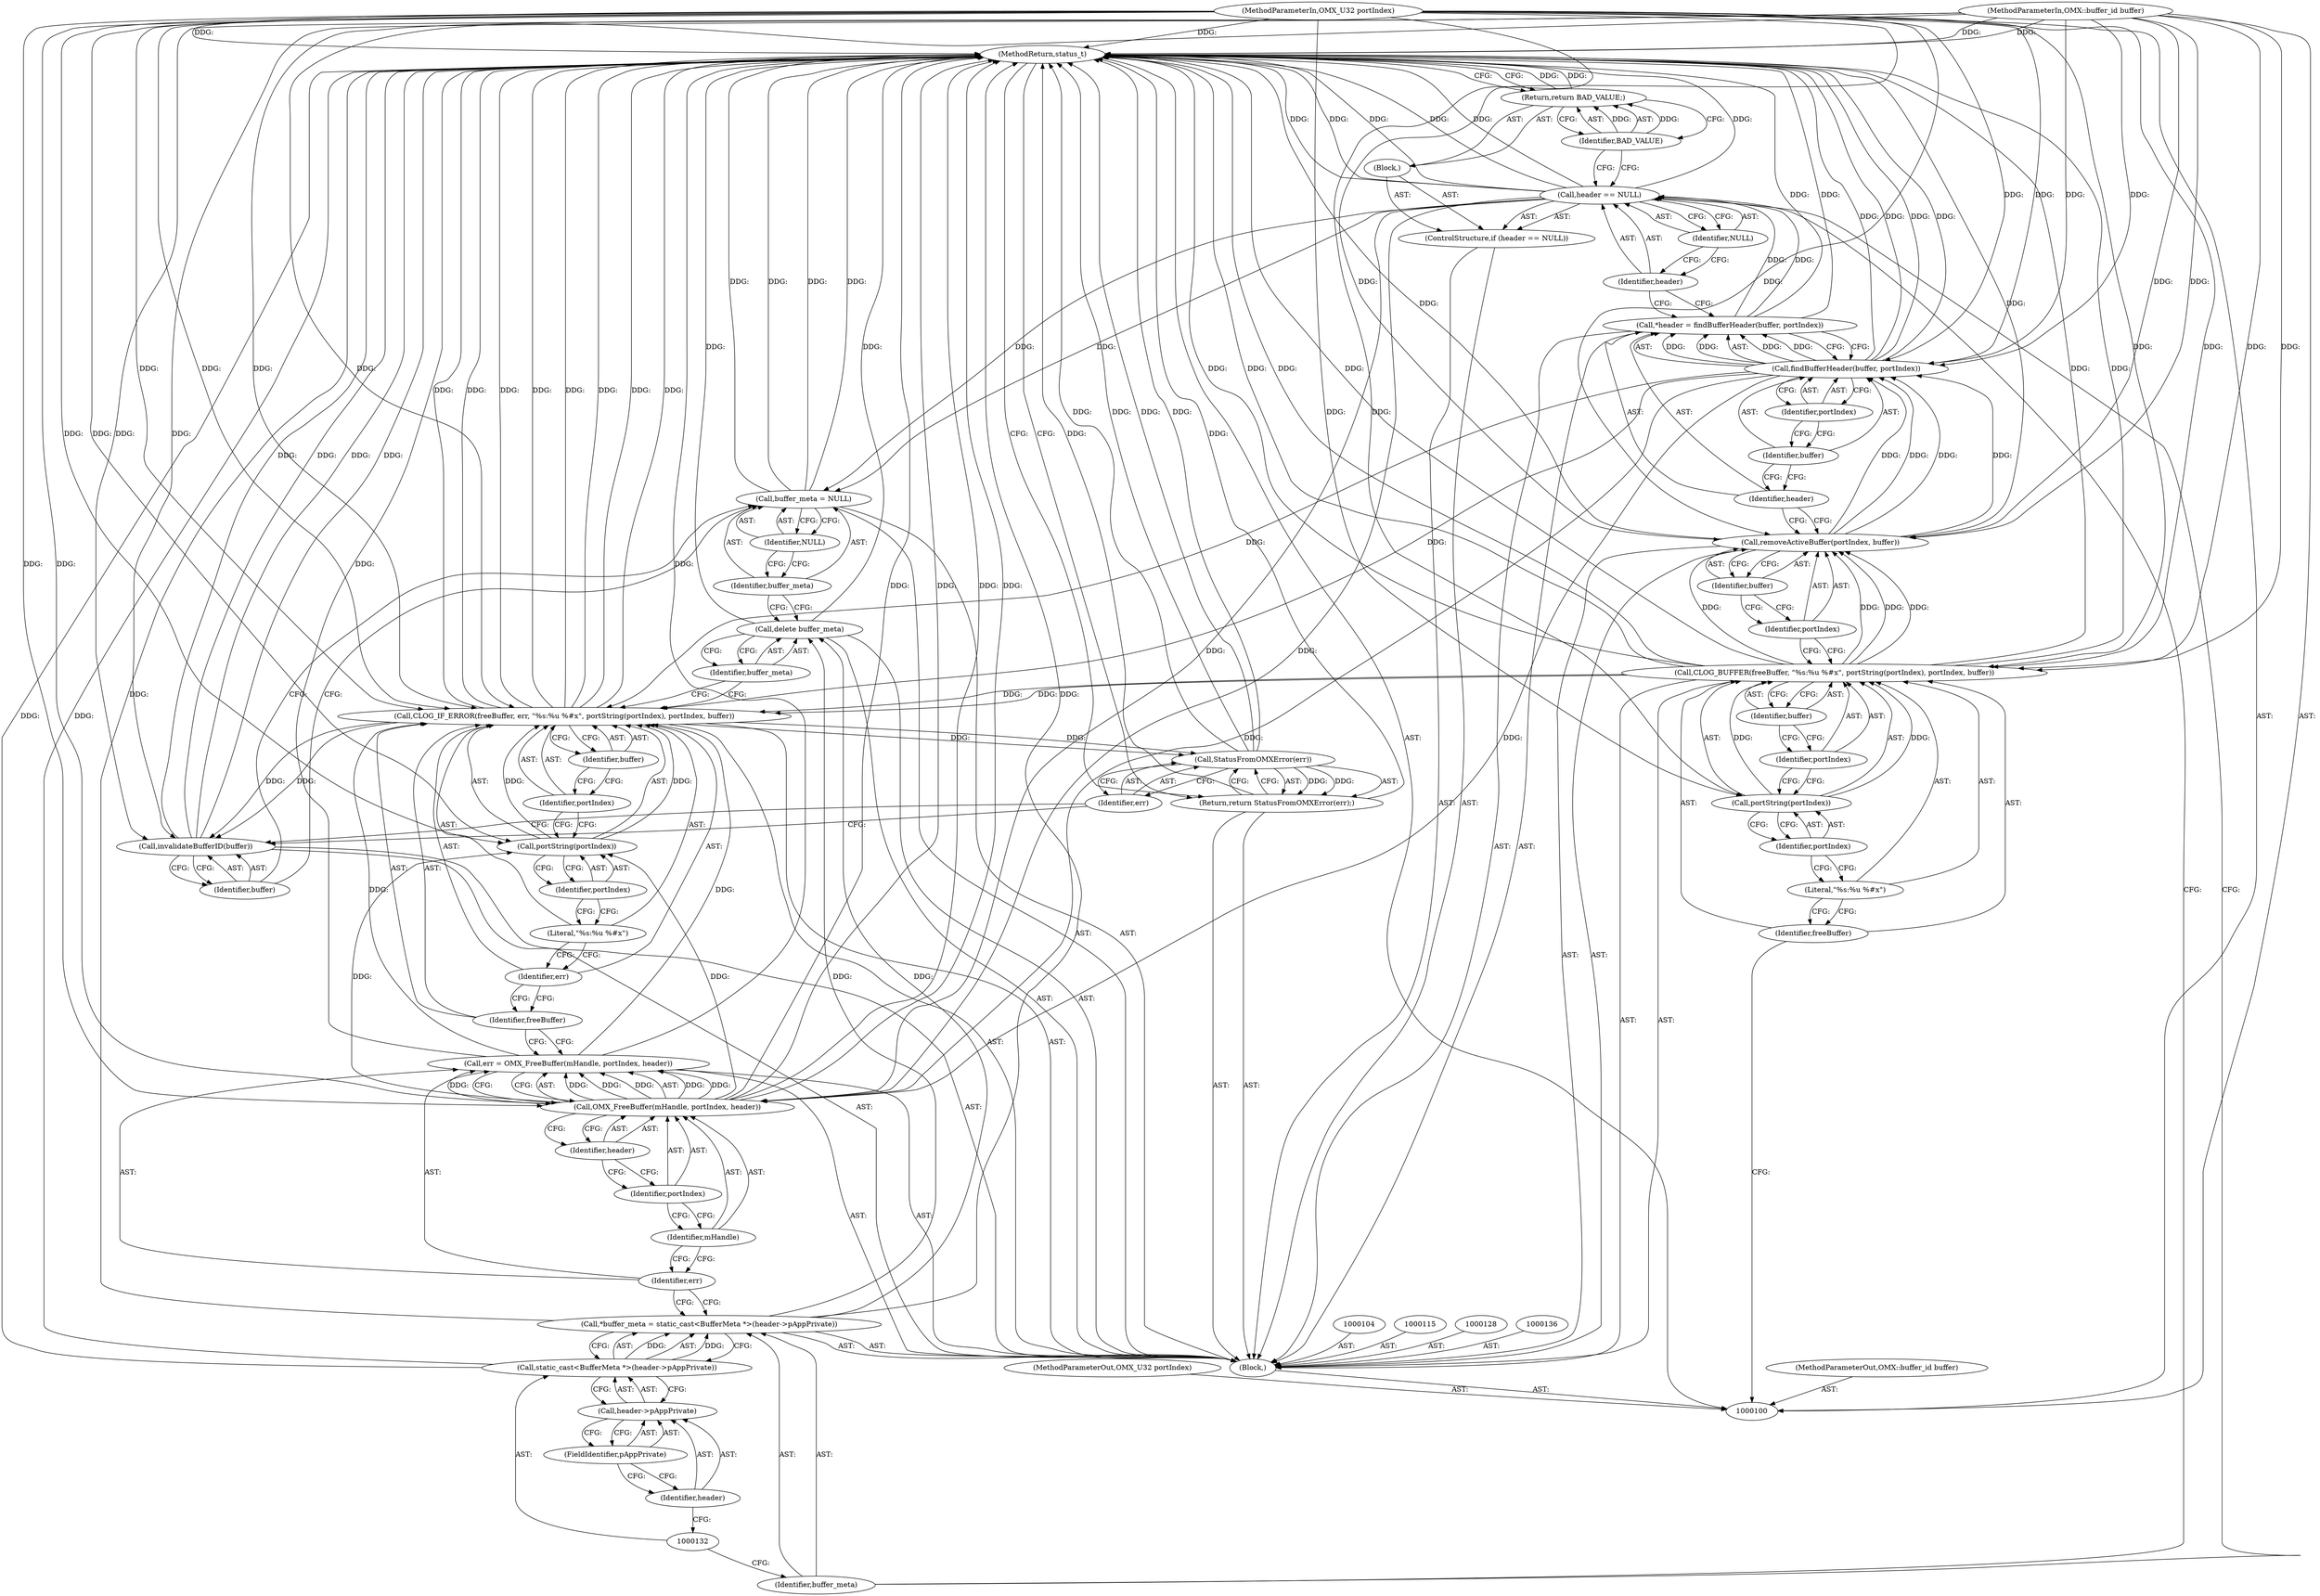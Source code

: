 digraph "0_Android_b351eabb428c7ca85a34513c64601f437923d576_7" {
"1000161" [label="(MethodReturn,status_t)"];
"1000124" [label="(Identifier,NULL)"];
"1000125" [label="(Block,)"];
"1000121" [label="(ControlStructure,if (header == NULL))"];
"1000122" [label="(Call,header == NULL)"];
"1000123" [label="(Identifier,header)"];
"1000127" [label="(Identifier,BAD_VALUE)"];
"1000126" [label="(Return,return BAD_VALUE;)"];
"1000129" [label="(Call,*buffer_meta = static_cast<BufferMeta *>(header->pAppPrivate))"];
"1000130" [label="(Identifier,buffer_meta)"];
"1000131" [label="(Call,static_cast<BufferMeta *>(header->pAppPrivate))"];
"1000133" [label="(Call,header->pAppPrivate)"];
"1000134" [label="(Identifier,header)"];
"1000135" [label="(FieldIdentifier,pAppPrivate)"];
"1000137" [label="(Call,err = OMX_FreeBuffer(mHandle, portIndex, header))"];
"1000138" [label="(Identifier,err)"];
"1000139" [label="(Call,OMX_FreeBuffer(mHandle, portIndex, header))"];
"1000140" [label="(Identifier,mHandle)"];
"1000141" [label="(Identifier,portIndex)"];
"1000142" [label="(Identifier,header)"];
"1000144" [label="(Identifier,freeBuffer)"];
"1000145" [label="(Identifier,err)"];
"1000146" [label="(Literal,\"%s:%u %#x\")"];
"1000143" [label="(Call,CLOG_IF_ERROR(freeBuffer, err, \"%s:%u %#x\", portString(portIndex), portIndex, buffer))"];
"1000147" [label="(Call,portString(portIndex))"];
"1000148" [label="(Identifier,portIndex)"];
"1000149" [label="(Identifier,portIndex)"];
"1000150" [label="(Identifier,buffer)"];
"1000151" [label="(Call,delete buffer_meta)"];
"1000152" [label="(Identifier,buffer_meta)"];
"1000155" [label="(Identifier,NULL)"];
"1000153" [label="(Call,buffer_meta = NULL)"];
"1000154" [label="(Identifier,buffer_meta)"];
"1000102" [label="(MethodParameterIn,OMX::buffer_id buffer)"];
"1000243" [label="(MethodParameterOut,OMX::buffer_id buffer)"];
"1000103" [label="(Block,)"];
"1000101" [label="(MethodParameterIn,OMX_U32 portIndex)"];
"1000242" [label="(MethodParameterOut,OMX_U32 portIndex)"];
"1000157" [label="(Identifier,buffer)"];
"1000156" [label="(Call,invalidateBufferID(buffer))"];
"1000158" [label="(Return,return StatusFromOMXError(err);)"];
"1000160" [label="(Identifier,err)"];
"1000159" [label="(Call,StatusFromOMXError(err))"];
"1000106" [label="(Identifier,freeBuffer)"];
"1000107" [label="(Literal,\"%s:%u %#x\")"];
"1000105" [label="(Call,CLOG_BUFFER(freeBuffer, \"%s:%u %#x\", portString(portIndex), portIndex, buffer))"];
"1000108" [label="(Call,portString(portIndex))"];
"1000109" [label="(Identifier,portIndex)"];
"1000110" [label="(Identifier,portIndex)"];
"1000111" [label="(Identifier,buffer)"];
"1000113" [label="(Identifier,portIndex)"];
"1000114" [label="(Identifier,buffer)"];
"1000112" [label="(Call,removeActiveBuffer(portIndex, buffer))"];
"1000116" [label="(Call,*header = findBufferHeader(buffer, portIndex))"];
"1000117" [label="(Identifier,header)"];
"1000118" [label="(Call,findBufferHeader(buffer, portIndex))"];
"1000119" [label="(Identifier,buffer)"];
"1000120" [label="(Identifier,portIndex)"];
"1000161" -> "1000100"  [label="AST: "];
"1000161" -> "1000126"  [label="CFG: "];
"1000161" -> "1000158"  [label="CFG: "];
"1000159" -> "1000161"  [label="DDG: "];
"1000159" -> "1000161"  [label="DDG: "];
"1000139" -> "1000161"  [label="DDG: "];
"1000139" -> "1000161"  [label="DDG: "];
"1000105" -> "1000161"  [label="DDG: "];
"1000105" -> "1000161"  [label="DDG: "];
"1000105" -> "1000161"  [label="DDG: "];
"1000151" -> "1000161"  [label="DDG: "];
"1000156" -> "1000161"  [label="DDG: "];
"1000156" -> "1000161"  [label="DDG: "];
"1000143" -> "1000161"  [label="DDG: "];
"1000143" -> "1000161"  [label="DDG: "];
"1000143" -> "1000161"  [label="DDG: "];
"1000143" -> "1000161"  [label="DDG: "];
"1000116" -> "1000161"  [label="DDG: "];
"1000153" -> "1000161"  [label="DDG: "];
"1000153" -> "1000161"  [label="DDG: "];
"1000118" -> "1000161"  [label="DDG: "];
"1000118" -> "1000161"  [label="DDG: "];
"1000122" -> "1000161"  [label="DDG: "];
"1000122" -> "1000161"  [label="DDG: "];
"1000122" -> "1000161"  [label="DDG: "];
"1000137" -> "1000161"  [label="DDG: "];
"1000131" -> "1000161"  [label="DDG: "];
"1000102" -> "1000161"  [label="DDG: "];
"1000112" -> "1000161"  [label="DDG: "];
"1000101" -> "1000161"  [label="DDG: "];
"1000129" -> "1000161"  [label="DDG: "];
"1000126" -> "1000161"  [label="DDG: "];
"1000158" -> "1000161"  [label="DDG: "];
"1000124" -> "1000122"  [label="AST: "];
"1000124" -> "1000123"  [label="CFG: "];
"1000122" -> "1000124"  [label="CFG: "];
"1000125" -> "1000121"  [label="AST: "];
"1000126" -> "1000125"  [label="AST: "];
"1000121" -> "1000103"  [label="AST: "];
"1000122" -> "1000121"  [label="AST: "];
"1000125" -> "1000121"  [label="AST: "];
"1000122" -> "1000121"  [label="AST: "];
"1000122" -> "1000124"  [label="CFG: "];
"1000123" -> "1000122"  [label="AST: "];
"1000124" -> "1000122"  [label="AST: "];
"1000127" -> "1000122"  [label="CFG: "];
"1000130" -> "1000122"  [label="CFG: "];
"1000122" -> "1000161"  [label="DDG: "];
"1000122" -> "1000161"  [label="DDG: "];
"1000122" -> "1000161"  [label="DDG: "];
"1000116" -> "1000122"  [label="DDG: "];
"1000122" -> "1000139"  [label="DDG: "];
"1000122" -> "1000153"  [label="DDG: "];
"1000123" -> "1000122"  [label="AST: "];
"1000123" -> "1000116"  [label="CFG: "];
"1000124" -> "1000123"  [label="CFG: "];
"1000127" -> "1000126"  [label="AST: "];
"1000127" -> "1000122"  [label="CFG: "];
"1000126" -> "1000127"  [label="CFG: "];
"1000127" -> "1000126"  [label="DDG: "];
"1000126" -> "1000125"  [label="AST: "];
"1000126" -> "1000127"  [label="CFG: "];
"1000127" -> "1000126"  [label="AST: "];
"1000161" -> "1000126"  [label="CFG: "];
"1000126" -> "1000161"  [label="DDG: "];
"1000127" -> "1000126"  [label="DDG: "];
"1000129" -> "1000103"  [label="AST: "];
"1000129" -> "1000131"  [label="CFG: "];
"1000130" -> "1000129"  [label="AST: "];
"1000131" -> "1000129"  [label="AST: "];
"1000138" -> "1000129"  [label="CFG: "];
"1000129" -> "1000161"  [label="DDG: "];
"1000131" -> "1000129"  [label="DDG: "];
"1000129" -> "1000151"  [label="DDG: "];
"1000130" -> "1000129"  [label="AST: "];
"1000130" -> "1000122"  [label="CFG: "];
"1000132" -> "1000130"  [label="CFG: "];
"1000131" -> "1000129"  [label="AST: "];
"1000131" -> "1000133"  [label="CFG: "];
"1000132" -> "1000131"  [label="AST: "];
"1000133" -> "1000131"  [label="AST: "];
"1000129" -> "1000131"  [label="CFG: "];
"1000131" -> "1000161"  [label="DDG: "];
"1000131" -> "1000129"  [label="DDG: "];
"1000133" -> "1000131"  [label="AST: "];
"1000133" -> "1000135"  [label="CFG: "];
"1000134" -> "1000133"  [label="AST: "];
"1000135" -> "1000133"  [label="AST: "];
"1000131" -> "1000133"  [label="CFG: "];
"1000134" -> "1000133"  [label="AST: "];
"1000134" -> "1000132"  [label="CFG: "];
"1000135" -> "1000134"  [label="CFG: "];
"1000135" -> "1000133"  [label="AST: "];
"1000135" -> "1000134"  [label="CFG: "];
"1000133" -> "1000135"  [label="CFG: "];
"1000137" -> "1000103"  [label="AST: "];
"1000137" -> "1000139"  [label="CFG: "];
"1000138" -> "1000137"  [label="AST: "];
"1000139" -> "1000137"  [label="AST: "];
"1000144" -> "1000137"  [label="CFG: "];
"1000137" -> "1000161"  [label="DDG: "];
"1000139" -> "1000137"  [label="DDG: "];
"1000139" -> "1000137"  [label="DDG: "];
"1000139" -> "1000137"  [label="DDG: "];
"1000137" -> "1000143"  [label="DDG: "];
"1000138" -> "1000137"  [label="AST: "];
"1000138" -> "1000129"  [label="CFG: "];
"1000140" -> "1000138"  [label="CFG: "];
"1000139" -> "1000137"  [label="AST: "];
"1000139" -> "1000142"  [label="CFG: "];
"1000140" -> "1000139"  [label="AST: "];
"1000141" -> "1000139"  [label="AST: "];
"1000142" -> "1000139"  [label="AST: "];
"1000137" -> "1000139"  [label="CFG: "];
"1000139" -> "1000161"  [label="DDG: "];
"1000139" -> "1000161"  [label="DDG: "];
"1000139" -> "1000137"  [label="DDG: "];
"1000139" -> "1000137"  [label="DDG: "];
"1000139" -> "1000137"  [label="DDG: "];
"1000118" -> "1000139"  [label="DDG: "];
"1000101" -> "1000139"  [label="DDG: "];
"1000122" -> "1000139"  [label="DDG: "];
"1000139" -> "1000147"  [label="DDG: "];
"1000140" -> "1000139"  [label="AST: "];
"1000140" -> "1000138"  [label="CFG: "];
"1000141" -> "1000140"  [label="CFG: "];
"1000141" -> "1000139"  [label="AST: "];
"1000141" -> "1000140"  [label="CFG: "];
"1000142" -> "1000141"  [label="CFG: "];
"1000142" -> "1000139"  [label="AST: "];
"1000142" -> "1000141"  [label="CFG: "];
"1000139" -> "1000142"  [label="CFG: "];
"1000144" -> "1000143"  [label="AST: "];
"1000144" -> "1000137"  [label="CFG: "];
"1000145" -> "1000144"  [label="CFG: "];
"1000145" -> "1000143"  [label="AST: "];
"1000145" -> "1000144"  [label="CFG: "];
"1000146" -> "1000145"  [label="CFG: "];
"1000146" -> "1000143"  [label="AST: "];
"1000146" -> "1000145"  [label="CFG: "];
"1000148" -> "1000146"  [label="CFG: "];
"1000143" -> "1000103"  [label="AST: "];
"1000143" -> "1000150"  [label="CFG: "];
"1000144" -> "1000143"  [label="AST: "];
"1000145" -> "1000143"  [label="AST: "];
"1000146" -> "1000143"  [label="AST: "];
"1000147" -> "1000143"  [label="AST: "];
"1000149" -> "1000143"  [label="AST: "];
"1000150" -> "1000143"  [label="AST: "];
"1000152" -> "1000143"  [label="CFG: "];
"1000143" -> "1000161"  [label="DDG: "];
"1000143" -> "1000161"  [label="DDG: "];
"1000143" -> "1000161"  [label="DDG: "];
"1000143" -> "1000161"  [label="DDG: "];
"1000105" -> "1000143"  [label="DDG: "];
"1000137" -> "1000143"  [label="DDG: "];
"1000147" -> "1000143"  [label="DDG: "];
"1000101" -> "1000143"  [label="DDG: "];
"1000118" -> "1000143"  [label="DDG: "];
"1000102" -> "1000143"  [label="DDG: "];
"1000143" -> "1000156"  [label="DDG: "];
"1000143" -> "1000159"  [label="DDG: "];
"1000147" -> "1000143"  [label="AST: "];
"1000147" -> "1000148"  [label="CFG: "];
"1000148" -> "1000147"  [label="AST: "];
"1000149" -> "1000147"  [label="CFG: "];
"1000147" -> "1000143"  [label="DDG: "];
"1000139" -> "1000147"  [label="DDG: "];
"1000101" -> "1000147"  [label="DDG: "];
"1000148" -> "1000147"  [label="AST: "];
"1000148" -> "1000146"  [label="CFG: "];
"1000147" -> "1000148"  [label="CFG: "];
"1000149" -> "1000143"  [label="AST: "];
"1000149" -> "1000147"  [label="CFG: "];
"1000150" -> "1000149"  [label="CFG: "];
"1000150" -> "1000143"  [label="AST: "];
"1000150" -> "1000149"  [label="CFG: "];
"1000143" -> "1000150"  [label="CFG: "];
"1000151" -> "1000103"  [label="AST: "];
"1000151" -> "1000152"  [label="CFG: "];
"1000152" -> "1000151"  [label="AST: "];
"1000154" -> "1000151"  [label="CFG: "];
"1000151" -> "1000161"  [label="DDG: "];
"1000129" -> "1000151"  [label="DDG: "];
"1000152" -> "1000151"  [label="AST: "];
"1000152" -> "1000143"  [label="CFG: "];
"1000151" -> "1000152"  [label="CFG: "];
"1000155" -> "1000153"  [label="AST: "];
"1000155" -> "1000154"  [label="CFG: "];
"1000153" -> "1000155"  [label="CFG: "];
"1000153" -> "1000103"  [label="AST: "];
"1000153" -> "1000155"  [label="CFG: "];
"1000154" -> "1000153"  [label="AST: "];
"1000155" -> "1000153"  [label="AST: "];
"1000157" -> "1000153"  [label="CFG: "];
"1000153" -> "1000161"  [label="DDG: "];
"1000153" -> "1000161"  [label="DDG: "];
"1000122" -> "1000153"  [label="DDG: "];
"1000154" -> "1000153"  [label="AST: "];
"1000154" -> "1000151"  [label="CFG: "];
"1000155" -> "1000154"  [label="CFG: "];
"1000102" -> "1000100"  [label="AST: "];
"1000102" -> "1000161"  [label="DDG: "];
"1000102" -> "1000105"  [label="DDG: "];
"1000102" -> "1000112"  [label="DDG: "];
"1000102" -> "1000118"  [label="DDG: "];
"1000102" -> "1000143"  [label="DDG: "];
"1000102" -> "1000156"  [label="DDG: "];
"1000243" -> "1000100"  [label="AST: "];
"1000103" -> "1000100"  [label="AST: "];
"1000104" -> "1000103"  [label="AST: "];
"1000105" -> "1000103"  [label="AST: "];
"1000112" -> "1000103"  [label="AST: "];
"1000115" -> "1000103"  [label="AST: "];
"1000116" -> "1000103"  [label="AST: "];
"1000121" -> "1000103"  [label="AST: "];
"1000128" -> "1000103"  [label="AST: "];
"1000129" -> "1000103"  [label="AST: "];
"1000136" -> "1000103"  [label="AST: "];
"1000137" -> "1000103"  [label="AST: "];
"1000143" -> "1000103"  [label="AST: "];
"1000151" -> "1000103"  [label="AST: "];
"1000153" -> "1000103"  [label="AST: "];
"1000156" -> "1000103"  [label="AST: "];
"1000158" -> "1000103"  [label="AST: "];
"1000101" -> "1000100"  [label="AST: "];
"1000101" -> "1000161"  [label="DDG: "];
"1000101" -> "1000108"  [label="DDG: "];
"1000101" -> "1000105"  [label="DDG: "];
"1000101" -> "1000112"  [label="DDG: "];
"1000101" -> "1000118"  [label="DDG: "];
"1000101" -> "1000139"  [label="DDG: "];
"1000101" -> "1000147"  [label="DDG: "];
"1000101" -> "1000143"  [label="DDG: "];
"1000242" -> "1000100"  [label="AST: "];
"1000157" -> "1000156"  [label="AST: "];
"1000157" -> "1000153"  [label="CFG: "];
"1000156" -> "1000157"  [label="CFG: "];
"1000156" -> "1000103"  [label="AST: "];
"1000156" -> "1000157"  [label="CFG: "];
"1000157" -> "1000156"  [label="AST: "];
"1000160" -> "1000156"  [label="CFG: "];
"1000156" -> "1000161"  [label="DDG: "];
"1000156" -> "1000161"  [label="DDG: "];
"1000143" -> "1000156"  [label="DDG: "];
"1000102" -> "1000156"  [label="DDG: "];
"1000158" -> "1000103"  [label="AST: "];
"1000158" -> "1000159"  [label="CFG: "];
"1000159" -> "1000158"  [label="AST: "];
"1000161" -> "1000158"  [label="CFG: "];
"1000158" -> "1000161"  [label="DDG: "];
"1000159" -> "1000158"  [label="DDG: "];
"1000160" -> "1000159"  [label="AST: "];
"1000160" -> "1000156"  [label="CFG: "];
"1000159" -> "1000160"  [label="CFG: "];
"1000159" -> "1000158"  [label="AST: "];
"1000159" -> "1000160"  [label="CFG: "];
"1000160" -> "1000159"  [label="AST: "];
"1000158" -> "1000159"  [label="CFG: "];
"1000159" -> "1000161"  [label="DDG: "];
"1000159" -> "1000161"  [label="DDG: "];
"1000159" -> "1000158"  [label="DDG: "];
"1000143" -> "1000159"  [label="DDG: "];
"1000106" -> "1000105"  [label="AST: "];
"1000106" -> "1000100"  [label="CFG: "];
"1000107" -> "1000106"  [label="CFG: "];
"1000107" -> "1000105"  [label="AST: "];
"1000107" -> "1000106"  [label="CFG: "];
"1000109" -> "1000107"  [label="CFG: "];
"1000105" -> "1000103"  [label="AST: "];
"1000105" -> "1000111"  [label="CFG: "];
"1000106" -> "1000105"  [label="AST: "];
"1000107" -> "1000105"  [label="AST: "];
"1000108" -> "1000105"  [label="AST: "];
"1000110" -> "1000105"  [label="AST: "];
"1000111" -> "1000105"  [label="AST: "];
"1000113" -> "1000105"  [label="CFG: "];
"1000105" -> "1000161"  [label="DDG: "];
"1000105" -> "1000161"  [label="DDG: "];
"1000105" -> "1000161"  [label="DDG: "];
"1000108" -> "1000105"  [label="DDG: "];
"1000101" -> "1000105"  [label="DDG: "];
"1000102" -> "1000105"  [label="DDG: "];
"1000105" -> "1000112"  [label="DDG: "];
"1000105" -> "1000112"  [label="DDG: "];
"1000105" -> "1000143"  [label="DDG: "];
"1000108" -> "1000105"  [label="AST: "];
"1000108" -> "1000109"  [label="CFG: "];
"1000109" -> "1000108"  [label="AST: "];
"1000110" -> "1000108"  [label="CFG: "];
"1000108" -> "1000105"  [label="DDG: "];
"1000101" -> "1000108"  [label="DDG: "];
"1000109" -> "1000108"  [label="AST: "];
"1000109" -> "1000107"  [label="CFG: "];
"1000108" -> "1000109"  [label="CFG: "];
"1000110" -> "1000105"  [label="AST: "];
"1000110" -> "1000108"  [label="CFG: "];
"1000111" -> "1000110"  [label="CFG: "];
"1000111" -> "1000105"  [label="AST: "];
"1000111" -> "1000110"  [label="CFG: "];
"1000105" -> "1000111"  [label="CFG: "];
"1000113" -> "1000112"  [label="AST: "];
"1000113" -> "1000105"  [label="CFG: "];
"1000114" -> "1000113"  [label="CFG: "];
"1000114" -> "1000112"  [label="AST: "];
"1000114" -> "1000113"  [label="CFG: "];
"1000112" -> "1000114"  [label="CFG: "];
"1000112" -> "1000103"  [label="AST: "];
"1000112" -> "1000114"  [label="CFG: "];
"1000113" -> "1000112"  [label="AST: "];
"1000114" -> "1000112"  [label="AST: "];
"1000117" -> "1000112"  [label="CFG: "];
"1000112" -> "1000161"  [label="DDG: "];
"1000105" -> "1000112"  [label="DDG: "];
"1000105" -> "1000112"  [label="DDG: "];
"1000101" -> "1000112"  [label="DDG: "];
"1000102" -> "1000112"  [label="DDG: "];
"1000112" -> "1000118"  [label="DDG: "];
"1000112" -> "1000118"  [label="DDG: "];
"1000116" -> "1000103"  [label="AST: "];
"1000116" -> "1000118"  [label="CFG: "];
"1000117" -> "1000116"  [label="AST: "];
"1000118" -> "1000116"  [label="AST: "];
"1000123" -> "1000116"  [label="CFG: "];
"1000116" -> "1000161"  [label="DDG: "];
"1000118" -> "1000116"  [label="DDG: "];
"1000118" -> "1000116"  [label="DDG: "];
"1000116" -> "1000122"  [label="DDG: "];
"1000117" -> "1000116"  [label="AST: "];
"1000117" -> "1000112"  [label="CFG: "];
"1000119" -> "1000117"  [label="CFG: "];
"1000118" -> "1000116"  [label="AST: "];
"1000118" -> "1000120"  [label="CFG: "];
"1000119" -> "1000118"  [label="AST: "];
"1000120" -> "1000118"  [label="AST: "];
"1000116" -> "1000118"  [label="CFG: "];
"1000118" -> "1000161"  [label="DDG: "];
"1000118" -> "1000161"  [label="DDG: "];
"1000118" -> "1000116"  [label="DDG: "];
"1000118" -> "1000116"  [label="DDG: "];
"1000112" -> "1000118"  [label="DDG: "];
"1000112" -> "1000118"  [label="DDG: "];
"1000102" -> "1000118"  [label="DDG: "];
"1000101" -> "1000118"  [label="DDG: "];
"1000118" -> "1000139"  [label="DDG: "];
"1000118" -> "1000143"  [label="DDG: "];
"1000119" -> "1000118"  [label="AST: "];
"1000119" -> "1000117"  [label="CFG: "];
"1000120" -> "1000119"  [label="CFG: "];
"1000120" -> "1000118"  [label="AST: "];
"1000120" -> "1000119"  [label="CFG: "];
"1000118" -> "1000120"  [label="CFG: "];
}
